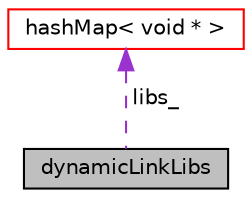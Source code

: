 digraph "dynamicLinkLibs"
{
 // LATEX_PDF_SIZE
  edge [fontname="Helvetica",fontsize="10",labelfontname="Helvetica",labelfontsize="10"];
  node [fontname="Helvetica",fontsize="10",shape=record];
  Node1 [label="dynamicLinkLibs",height=0.2,width=0.4,color="black", fillcolor="grey75", style="filled", fontcolor="black",tooltip=" "];
  Node2 -> Node1 [dir="back",color="darkorchid3",fontsize="10",style="dashed",label=" libs_" ,fontname="Helvetica"];
  Node2 [label="hashMap\< void * \>",height=0.2,width=0.4,color="red", fillcolor="white", style="filled",URL="$classpFlow_1_1hashMap.html",tooltip=" "];
}
